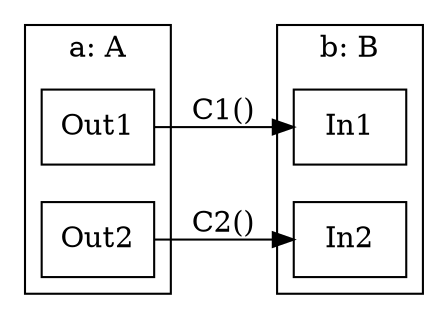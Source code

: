 
digraph IdentifyChannels {
  graph [rankdir = "LR"];
  
  subgraph cluster_a{
    label = "a: A";
    node [shape = box];
    a_Out1[label = Out1]
    a_Out2[label = Out2]
  }

  subgraph cluster_b{
    label = "b: B";
    node [shape = box];
    b_In1[label = In1]
    b_In2[label = In2]
  }

  
 a_Out1 -> b_In1 [label = "C1()"];

 a_Out2 -> b_In2 [label = "C2()"];

}
